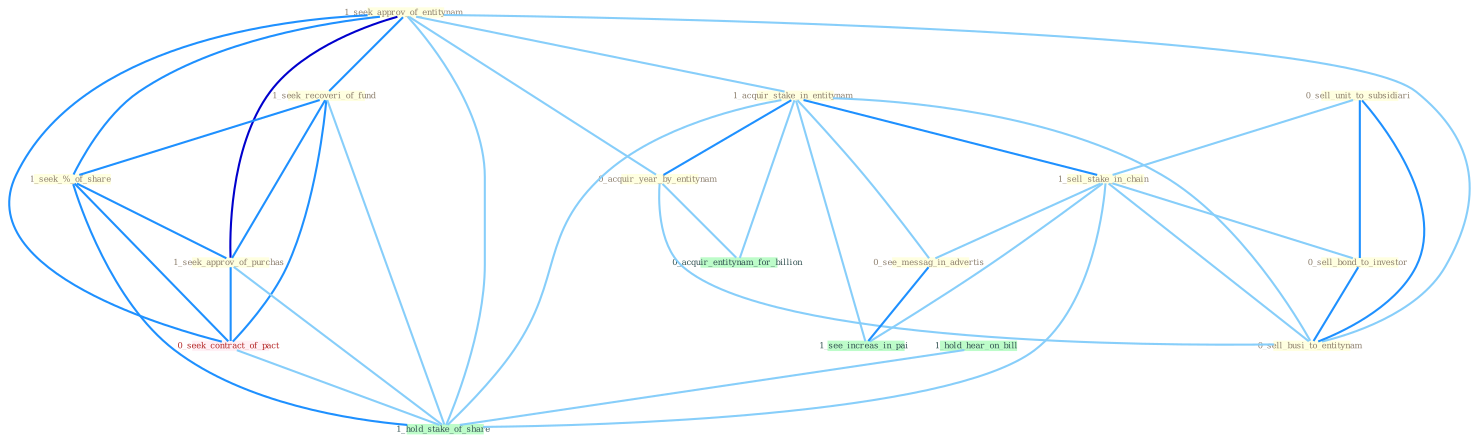 Graph G{ 
    node
    [shape=polygon,style=filled,width=.5,height=.06,color="#BDFCC9",fixedsize=true,fontsize=4,
    fontcolor="#2f4f4f"];
    {node
    [color="#ffffe0", fontcolor="#8b7d6b"] "1_seek_approv_of_entitynam " "0_sell_unit_to_subsidiari " "1_seek_recoveri_of_fund " "1_acquir_stake_in_entitynam " "1_sell_stake_in_chain " "0_acquir_year_by_entitynam " "0_see_messag_in_advertis " "1_seek_%_of_share " "1_seek_approv_of_purchas " "0_sell_bond_to_investor " "0_sell_busi_to_entitynam "}
{node [color="#fff0f5", fontcolor="#b22222"] "0_seek_contract_of_pact "}
edge [color="#B0E2FF"];

	"1_seek_approv_of_entitynam " -- "1_seek_recoveri_of_fund " [w="2", color="#1e90ff" , len=0.8];
	"1_seek_approv_of_entitynam " -- "1_acquir_stake_in_entitynam " [w="1", color="#87cefa" ];
	"1_seek_approv_of_entitynam " -- "0_acquir_year_by_entitynam " [w="1", color="#87cefa" ];
	"1_seek_approv_of_entitynam " -- "1_seek_%_of_share " [w="2", color="#1e90ff" , len=0.8];
	"1_seek_approv_of_entitynam " -- "1_seek_approv_of_purchas " [w="3", color="#0000cd" , len=0.6];
	"1_seek_approv_of_entitynam " -- "0_sell_busi_to_entitynam " [w="1", color="#87cefa" ];
	"1_seek_approv_of_entitynam " -- "0_seek_contract_of_pact " [w="2", color="#1e90ff" , len=0.8];
	"1_seek_approv_of_entitynam " -- "1_hold_stake_of_share " [w="1", color="#87cefa" ];
	"0_sell_unit_to_subsidiari " -- "1_sell_stake_in_chain " [w="1", color="#87cefa" ];
	"0_sell_unit_to_subsidiari " -- "0_sell_bond_to_investor " [w="2", color="#1e90ff" , len=0.8];
	"0_sell_unit_to_subsidiari " -- "0_sell_busi_to_entitynam " [w="2", color="#1e90ff" , len=0.8];
	"1_seek_recoveri_of_fund " -- "1_seek_%_of_share " [w="2", color="#1e90ff" , len=0.8];
	"1_seek_recoveri_of_fund " -- "1_seek_approv_of_purchas " [w="2", color="#1e90ff" , len=0.8];
	"1_seek_recoveri_of_fund " -- "0_seek_contract_of_pact " [w="2", color="#1e90ff" , len=0.8];
	"1_seek_recoveri_of_fund " -- "1_hold_stake_of_share " [w="1", color="#87cefa" ];
	"1_acquir_stake_in_entitynam " -- "1_sell_stake_in_chain " [w="2", color="#1e90ff" , len=0.8];
	"1_acquir_stake_in_entitynam " -- "0_acquir_year_by_entitynam " [w="2", color="#1e90ff" , len=0.8];
	"1_acquir_stake_in_entitynam " -- "0_see_messag_in_advertis " [w="1", color="#87cefa" ];
	"1_acquir_stake_in_entitynam " -- "0_sell_busi_to_entitynam " [w="1", color="#87cefa" ];
	"1_acquir_stake_in_entitynam " -- "0_acquir_entitynam_for_billion " [w="1", color="#87cefa" ];
	"1_acquir_stake_in_entitynam " -- "1_see_increas_in_pai " [w="1", color="#87cefa" ];
	"1_acquir_stake_in_entitynam " -- "1_hold_stake_of_share " [w="1", color="#87cefa" ];
	"1_sell_stake_in_chain " -- "0_see_messag_in_advertis " [w="1", color="#87cefa" ];
	"1_sell_stake_in_chain " -- "0_sell_bond_to_investor " [w="1", color="#87cefa" ];
	"1_sell_stake_in_chain " -- "0_sell_busi_to_entitynam " [w="1", color="#87cefa" ];
	"1_sell_stake_in_chain " -- "1_see_increas_in_pai " [w="1", color="#87cefa" ];
	"1_sell_stake_in_chain " -- "1_hold_stake_of_share " [w="1", color="#87cefa" ];
	"0_acquir_year_by_entitynam " -- "0_sell_busi_to_entitynam " [w="1", color="#87cefa" ];
	"0_acquir_year_by_entitynam " -- "0_acquir_entitynam_for_billion " [w="1", color="#87cefa" ];
	"0_see_messag_in_advertis " -- "1_see_increas_in_pai " [w="2", color="#1e90ff" , len=0.8];
	"1_seek_%_of_share " -- "1_seek_approv_of_purchas " [w="2", color="#1e90ff" , len=0.8];
	"1_seek_%_of_share " -- "0_seek_contract_of_pact " [w="2", color="#1e90ff" , len=0.8];
	"1_seek_%_of_share " -- "1_hold_stake_of_share " [w="2", color="#1e90ff" , len=0.8];
	"1_seek_approv_of_purchas " -- "0_seek_contract_of_pact " [w="2", color="#1e90ff" , len=0.8];
	"1_seek_approv_of_purchas " -- "1_hold_stake_of_share " [w="1", color="#87cefa" ];
	"0_sell_bond_to_investor " -- "0_sell_busi_to_entitynam " [w="2", color="#1e90ff" , len=0.8];
	"0_seek_contract_of_pact " -- "1_hold_stake_of_share " [w="1", color="#87cefa" ];
	"1_hold_hear_on_bill " -- "1_hold_stake_of_share " [w="1", color="#87cefa" ];
}